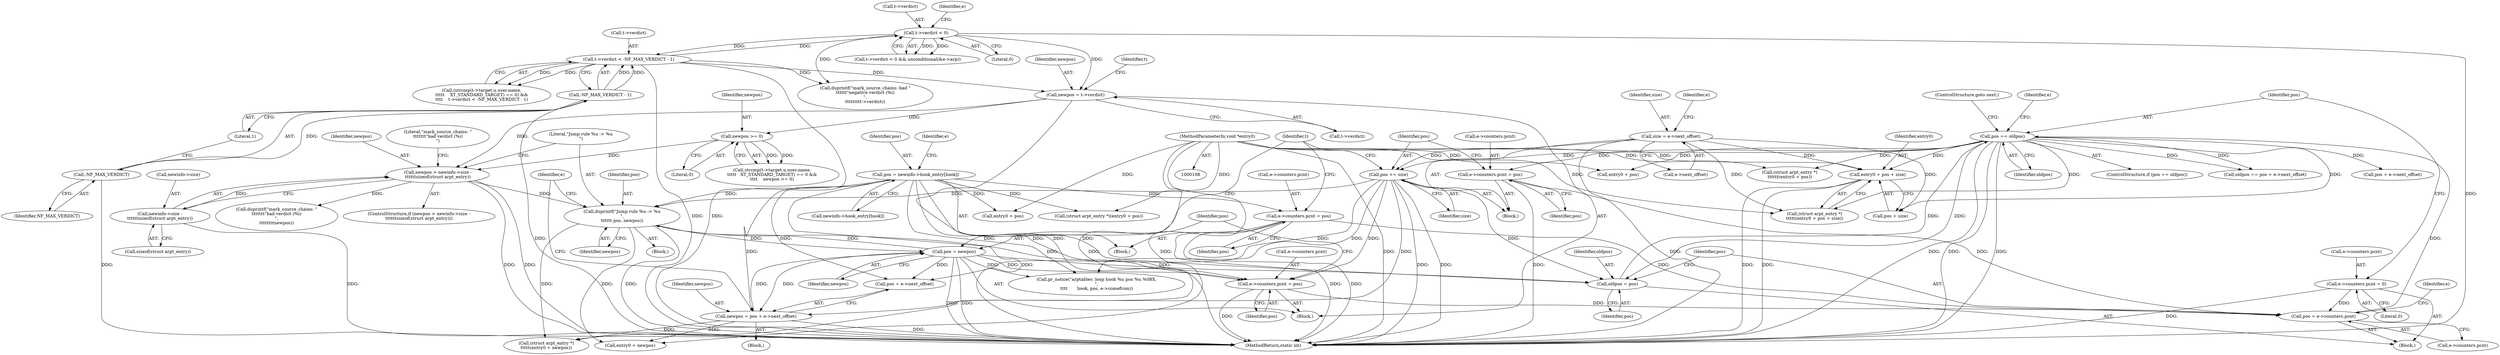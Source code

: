 digraph "0_linux_54d83fc74aa9ec72794373cb47432c5f7fb1a309_1@pointer" {
"1000326" [label="(Call,entry0 + pos + size)"];
"1000111" [label="(MethodParameterIn,void *entry0)"];
"1000299" [label="(Call,pos == oldpos)"];
"1000284" [label="(Call,pos = e->counters.pcnt)"];
"1000291" [label="(Call,e->counters.pcnt = 0)"];
"1000403" [label="(Call,e->counters.pcnt = pos)"];
"1000383" [label="(Call,duprintf(\"Jump rule %u -> %u\n\",\n\t\t\t\t\t\t pos, newpos))"];
"1000338" [label="(Call,pos += size)"];
"1000317" [label="(Call,size = e->next_offset)"];
"1000410" [label="(Call,pos = newpos)"];
"1000389" [label="(Call,newpos = pos + e->next_offset)"];
"1000125" [label="(Call,pos = newinfo->hook_entry[hook])"];
"1000369" [label="(Call,newpos > newinfo->size -\n\t\t\t\t\t\tsizeof(struct arpt_entry))"];
"1000364" [label="(Call,newpos >= 0)"];
"1000344" [label="(Call,newpos = t->verdict)"];
"1000227" [label="(Call,t->verdict < 0)"];
"1000256" [label="(Call,t->verdict < -NF_MAX_VERDICT - 1)"];
"1000260" [label="(Call,-NF_MAX_VERDICT - 1)"];
"1000261" [label="(Call,-NF_MAX_VERDICT)"];
"1000371" [label="(Call,newinfo->size -\n\t\t\t\t\t\tsizeof(struct arpt_entry))"];
"1000331" [label="(Call,e->counters.pcnt = pos)"];
"1000148" [label="(Call,e->counters.pcnt = pos)"];
"1000281" [label="(Call,oldpos = pos)"];
"1000412" [label="(Identifier,newpos)"];
"1000397" [label="(Identifier,e)"];
"1000228" [label="(Call,t->verdict)"];
"1000403" [label="(Call,e->counters.pcnt = pos)"];
"1000364" [label="(Call,newpos >= 0)"];
"1000260" [label="(Call,-NF_MAX_VERDICT - 1)"];
"1000298" [label="(ControlStructure,if (pos == oldpos))"];
"1000378" [label="(Call,duprintf(\"mark_source_chains: \"\n\t\t\t\t\t\t\t\"bad verdict (%i)\n\",\n\t\t\t\t\t\t\t\tnewpos))"];
"1000340" [label="(Identifier,size)"];
"1000326" [label="(Call,entry0 + pos + size)"];
"1000135" [label="(Call,(struct arpt_entry *)(entry0 + pos))"];
"1000307" [label="(Call,entry0 + pos)"];
"1000263" [label="(Literal,1)"];
"1000350" [label="(Call,strcmp(t->target.u.user.name,\n\t\t\t\t\t   XT_STANDARD_TARGET) == 0 &&\n\t\t\t\t    newpos >= 0)"];
"1000300" [label="(Identifier,pos)"];
"1000410" [label="(Call,pos = newpos)"];
"1000370" [label="(Identifier,newpos)"];
"1000319" [label="(Call,e->next_offset)"];
"1000226" [label="(Call,t->verdict < 0 && unconditional(&e->arp))"];
"1000134" [label="(Identifier,e)"];
"1000261" [label="(Call,-NF_MAX_VERDICT)"];
"1000282" [label="(Identifier,oldpos)"];
"1000125" [label="(Call,pos = newinfo->hook_entry[hook])"];
"1000368" [label="(ControlStructure,if (newpos > newinfo->size -\n\t\t\t\t\t\tsizeof(struct arpt_entry)))"];
"1000344" [label="(Call,newpos = t->verdict)"];
"1000291" [label="(Call,e->counters.pcnt = 0)"];
"1000148" [label="(Call,e->counters.pcnt = pos)"];
"1000285" [label="(Identifier,pos)"];
"1000238" [label="(Block,)"];
"1000384" [label="(Literal,\"Jump rule %u -> %u\n\")"];
"1000231" [label="(Literal,0)"];
"1000371" [label="(Call,newinfo->size -\n\t\t\t\t\t\tsizeof(struct arpt_entry))"];
"1000338" [label="(Call,pos += size)"];
"1000323" [label="(Identifier,e)"];
"1000365" [label="(Identifier,newpos)"];
"1000331" [label="(Call,e->counters.pcnt = pos)"];
"1000149" [label="(Call,e->counters.pcnt)"];
"1000286" [label="(Call,e->counters.pcnt)"];
"1000386" [label="(Identifier,newpos)"];
"1000379" [label="(Literal,\"mark_source_chains: \"\n\t\t\t\t\t\t\t\"bad verdict (%i)\n\")"];
"1000111" [label="(MethodParameterIn,void *entry0)"];
"1000310" [label="(Call,oldpos == pos + e->next_offset)"];
"1000400" [label="(Call,entry0 + newpos)"];
"1000388" [label="(Block,)"];
"1000375" [label="(Call,sizeof(struct arpt_entry))"];
"1000227" [label="(Call,t->verdict < 0)"];
"1000383" [label="(Call,duprintf(\"Jump rule %u -> %u\n\",\n\t\t\t\t\t\t pos, newpos))"];
"1000137" [label="(Call,entry0 + pos)"];
"1000317" [label="(Call,size = e->next_offset)"];
"1000367" [label="(Block,)"];
"1000159" [label="(Identifier,t)"];
"1000411" [label="(Identifier,pos)"];
"1000390" [label="(Identifier,newpos)"];
"1000265" [label="(Call,duprintf(\"mark_source_chains: bad \"\n\t\t\t\t\t\t\"negative verdict (%i)\n\",\n\t\t\t\t\t\t\t\tt->verdict))"];
"1000389" [label="(Call,newpos = pos + e->next_offset)"];
"1000127" [label="(Call,newinfo->hook_entry[hook])"];
"1000183" [label="(Call,pr_notice(\"arptables: loop hook %u pos %u %08X.\n\",\n\t\t\t\t       hook, pos, e->comefrom))"];
"1000283" [label="(Identifier,pos)"];
"1000409" [label="(Identifier,pos)"];
"1000328" [label="(Call,pos + size)"];
"1000256" [label="(Call,t->verdict < -NF_MAX_VERDICT - 1)"];
"1000357" [label="(Identifier,t)"];
"1000242" [label="(Call,(strcmp(t->target.u.user.name,\n\t\t\t\t\t    XT_STANDARD_TARGET) == 0) &&\n\t\t\t\t    t->verdict < -NF_MAX_VERDICT - 1)"];
"1000294" [label="(Identifier,e)"];
"1000235" [label="(Identifier,e)"];
"1000297" [label="(Literal,0)"];
"1000292" [label="(Call,e->counters.pcnt)"];
"1000345" [label="(Identifier,newpos)"];
"1000126" [label="(Identifier,pos)"];
"1000284" [label="(Call,pos = e->counters.pcnt)"];
"1000324" [label="(Call,(struct arpt_entry *)\n\t\t\t\t\t(entry0 + pos + size))"];
"1000262" [label="(Identifier,NF_MAX_VERDICT)"];
"1000339" [label="(Identifier,pos)"];
"1000154" [label="(Identifier,pos)"];
"1000273" [label="(Block,)"];
"1000342" [label="(Block,)"];
"1000312" [label="(Call,pos + e->next_offset)"];
"1000404" [label="(Call,e->counters.pcnt)"];
"1000369" [label="(Call,newpos > newinfo->size -\n\t\t\t\t\t\tsizeof(struct arpt_entry))"];
"1000366" [label="(Literal,0)"];
"1000302" [label="(ControlStructure,goto next;)"];
"1000305" [label="(Call,(struct arpt_entry *)\n\t\t\t\t\t\t(entry0 + pos))"];
"1000318" [label="(Identifier,size)"];
"1000419" [label="(MethodReturn,static int)"];
"1000304" [label="(Identifier,e)"];
"1000346" [label="(Call,t->verdict)"];
"1000257" [label="(Call,t->verdict)"];
"1000372" [label="(Call,newinfo->size)"];
"1000299" [label="(Call,pos == oldpos)"];
"1000398" [label="(Call,(struct arpt_entry *)\n\t\t\t\t\t(entry0 + newpos))"];
"1000281" [label="(Call,oldpos = pos)"];
"1000391" [label="(Call,pos + e->next_offset)"];
"1000301" [label="(Identifier,oldpos)"];
"1000385" [label="(Identifier,pos)"];
"1000123" [label="(Block,)"];
"1000337" [label="(Identifier,pos)"];
"1000332" [label="(Call,e->counters.pcnt)"];
"1000327" [label="(Identifier,entry0)"];
"1000326" -> "1000324"  [label="AST: "];
"1000326" -> "1000328"  [label="CFG: "];
"1000327" -> "1000326"  [label="AST: "];
"1000328" -> "1000326"  [label="AST: "];
"1000324" -> "1000326"  [label="CFG: "];
"1000326" -> "1000419"  [label="DDG: "];
"1000326" -> "1000419"  [label="DDG: "];
"1000111" -> "1000326"  [label="DDG: "];
"1000299" -> "1000326"  [label="DDG: "];
"1000317" -> "1000326"  [label="DDG: "];
"1000111" -> "1000108"  [label="AST: "];
"1000111" -> "1000419"  [label="DDG: "];
"1000111" -> "1000135"  [label="DDG: "];
"1000111" -> "1000137"  [label="DDG: "];
"1000111" -> "1000305"  [label="DDG: "];
"1000111" -> "1000307"  [label="DDG: "];
"1000111" -> "1000324"  [label="DDG: "];
"1000111" -> "1000398"  [label="DDG: "];
"1000111" -> "1000400"  [label="DDG: "];
"1000299" -> "1000298"  [label="AST: "];
"1000299" -> "1000301"  [label="CFG: "];
"1000300" -> "1000299"  [label="AST: "];
"1000301" -> "1000299"  [label="AST: "];
"1000302" -> "1000299"  [label="CFG: "];
"1000304" -> "1000299"  [label="CFG: "];
"1000299" -> "1000419"  [label="DDG: "];
"1000299" -> "1000419"  [label="DDG: "];
"1000299" -> "1000419"  [label="DDG: "];
"1000299" -> "1000281"  [label="DDG: "];
"1000284" -> "1000299"  [label="DDG: "];
"1000281" -> "1000299"  [label="DDG: "];
"1000299" -> "1000305"  [label="DDG: "];
"1000299" -> "1000307"  [label="DDG: "];
"1000299" -> "1000310"  [label="DDG: "];
"1000299" -> "1000310"  [label="DDG: "];
"1000299" -> "1000312"  [label="DDG: "];
"1000299" -> "1000324"  [label="DDG: "];
"1000299" -> "1000328"  [label="DDG: "];
"1000299" -> "1000331"  [label="DDG: "];
"1000299" -> "1000338"  [label="DDG: "];
"1000284" -> "1000273"  [label="AST: "];
"1000284" -> "1000286"  [label="CFG: "];
"1000285" -> "1000284"  [label="AST: "];
"1000286" -> "1000284"  [label="AST: "];
"1000294" -> "1000284"  [label="CFG: "];
"1000291" -> "1000284"  [label="DDG: "];
"1000403" -> "1000284"  [label="DDG: "];
"1000331" -> "1000284"  [label="DDG: "];
"1000148" -> "1000284"  [label="DDG: "];
"1000291" -> "1000273"  [label="AST: "];
"1000291" -> "1000297"  [label="CFG: "];
"1000292" -> "1000291"  [label="AST: "];
"1000297" -> "1000291"  [label="AST: "];
"1000300" -> "1000291"  [label="CFG: "];
"1000291" -> "1000419"  [label="DDG: "];
"1000403" -> "1000342"  [label="AST: "];
"1000403" -> "1000409"  [label="CFG: "];
"1000404" -> "1000403"  [label="AST: "];
"1000409" -> "1000403"  [label="AST: "];
"1000411" -> "1000403"  [label="CFG: "];
"1000403" -> "1000419"  [label="DDG: "];
"1000383" -> "1000403"  [label="DDG: "];
"1000338" -> "1000403"  [label="DDG: "];
"1000410" -> "1000403"  [label="DDG: "];
"1000125" -> "1000403"  [label="DDG: "];
"1000383" -> "1000367"  [label="AST: "];
"1000383" -> "1000386"  [label="CFG: "];
"1000384" -> "1000383"  [label="AST: "];
"1000385" -> "1000383"  [label="AST: "];
"1000386" -> "1000383"  [label="AST: "];
"1000397" -> "1000383"  [label="CFG: "];
"1000383" -> "1000419"  [label="DDG: "];
"1000338" -> "1000383"  [label="DDG: "];
"1000410" -> "1000383"  [label="DDG: "];
"1000125" -> "1000383"  [label="DDG: "];
"1000369" -> "1000383"  [label="DDG: "];
"1000383" -> "1000398"  [label="DDG: "];
"1000383" -> "1000400"  [label="DDG: "];
"1000383" -> "1000410"  [label="DDG: "];
"1000338" -> "1000238"  [label="AST: "];
"1000338" -> "1000340"  [label="CFG: "];
"1000339" -> "1000338"  [label="AST: "];
"1000340" -> "1000338"  [label="AST: "];
"1000159" -> "1000338"  [label="CFG: "];
"1000338" -> "1000419"  [label="DDG: "];
"1000338" -> "1000419"  [label="DDG: "];
"1000338" -> "1000183"  [label="DDG: "];
"1000338" -> "1000281"  [label="DDG: "];
"1000317" -> "1000338"  [label="DDG: "];
"1000338" -> "1000389"  [label="DDG: "];
"1000338" -> "1000391"  [label="DDG: "];
"1000317" -> "1000238"  [label="AST: "];
"1000317" -> "1000319"  [label="CFG: "];
"1000318" -> "1000317"  [label="AST: "];
"1000319" -> "1000317"  [label="AST: "];
"1000323" -> "1000317"  [label="CFG: "];
"1000317" -> "1000419"  [label="DDG: "];
"1000317" -> "1000324"  [label="DDG: "];
"1000317" -> "1000328"  [label="DDG: "];
"1000410" -> "1000342"  [label="AST: "];
"1000410" -> "1000412"  [label="CFG: "];
"1000411" -> "1000410"  [label="AST: "];
"1000412" -> "1000410"  [label="AST: "];
"1000159" -> "1000410"  [label="CFG: "];
"1000410" -> "1000419"  [label="DDG: "];
"1000410" -> "1000419"  [label="DDG: "];
"1000410" -> "1000183"  [label="DDG: "];
"1000410" -> "1000281"  [label="DDG: "];
"1000410" -> "1000389"  [label="DDG: "];
"1000410" -> "1000391"  [label="DDG: "];
"1000389" -> "1000410"  [label="DDG: "];
"1000389" -> "1000388"  [label="AST: "];
"1000389" -> "1000391"  [label="CFG: "];
"1000390" -> "1000389"  [label="AST: "];
"1000391" -> "1000389"  [label="AST: "];
"1000397" -> "1000389"  [label="CFG: "];
"1000389" -> "1000419"  [label="DDG: "];
"1000125" -> "1000389"  [label="DDG: "];
"1000389" -> "1000398"  [label="DDG: "];
"1000389" -> "1000400"  [label="DDG: "];
"1000125" -> "1000123"  [label="AST: "];
"1000125" -> "1000127"  [label="CFG: "];
"1000126" -> "1000125"  [label="AST: "];
"1000127" -> "1000125"  [label="AST: "];
"1000134" -> "1000125"  [label="CFG: "];
"1000125" -> "1000419"  [label="DDG: "];
"1000125" -> "1000135"  [label="DDG: "];
"1000125" -> "1000137"  [label="DDG: "];
"1000125" -> "1000148"  [label="DDG: "];
"1000125" -> "1000183"  [label="DDG: "];
"1000125" -> "1000281"  [label="DDG: "];
"1000125" -> "1000391"  [label="DDG: "];
"1000369" -> "1000368"  [label="AST: "];
"1000369" -> "1000371"  [label="CFG: "];
"1000370" -> "1000369"  [label="AST: "];
"1000371" -> "1000369"  [label="AST: "];
"1000379" -> "1000369"  [label="CFG: "];
"1000384" -> "1000369"  [label="CFG: "];
"1000369" -> "1000419"  [label="DDG: "];
"1000369" -> "1000419"  [label="DDG: "];
"1000364" -> "1000369"  [label="DDG: "];
"1000344" -> "1000369"  [label="DDG: "];
"1000371" -> "1000369"  [label="DDG: "];
"1000369" -> "1000378"  [label="DDG: "];
"1000364" -> "1000350"  [label="AST: "];
"1000364" -> "1000366"  [label="CFG: "];
"1000365" -> "1000364"  [label="AST: "];
"1000366" -> "1000364"  [label="AST: "];
"1000350" -> "1000364"  [label="CFG: "];
"1000364" -> "1000350"  [label="DDG: "];
"1000364" -> "1000350"  [label="DDG: "];
"1000344" -> "1000364"  [label="DDG: "];
"1000344" -> "1000342"  [label="AST: "];
"1000344" -> "1000346"  [label="CFG: "];
"1000345" -> "1000344"  [label="AST: "];
"1000346" -> "1000344"  [label="AST: "];
"1000357" -> "1000344"  [label="CFG: "];
"1000344" -> "1000419"  [label="DDG: "];
"1000227" -> "1000344"  [label="DDG: "];
"1000256" -> "1000344"  [label="DDG: "];
"1000227" -> "1000226"  [label="AST: "];
"1000227" -> "1000231"  [label="CFG: "];
"1000228" -> "1000227"  [label="AST: "];
"1000231" -> "1000227"  [label="AST: "];
"1000235" -> "1000227"  [label="CFG: "];
"1000226" -> "1000227"  [label="CFG: "];
"1000227" -> "1000419"  [label="DDG: "];
"1000227" -> "1000226"  [label="DDG: "];
"1000227" -> "1000226"  [label="DDG: "];
"1000256" -> "1000227"  [label="DDG: "];
"1000227" -> "1000256"  [label="DDG: "];
"1000227" -> "1000265"  [label="DDG: "];
"1000256" -> "1000242"  [label="AST: "];
"1000256" -> "1000260"  [label="CFG: "];
"1000257" -> "1000256"  [label="AST: "];
"1000260" -> "1000256"  [label="AST: "];
"1000242" -> "1000256"  [label="CFG: "];
"1000256" -> "1000419"  [label="DDG: "];
"1000256" -> "1000419"  [label="DDG: "];
"1000256" -> "1000242"  [label="DDG: "];
"1000256" -> "1000242"  [label="DDG: "];
"1000260" -> "1000256"  [label="DDG: "];
"1000260" -> "1000256"  [label="DDG: "];
"1000256" -> "1000265"  [label="DDG: "];
"1000260" -> "1000263"  [label="CFG: "];
"1000261" -> "1000260"  [label="AST: "];
"1000263" -> "1000260"  [label="AST: "];
"1000260" -> "1000419"  [label="DDG: "];
"1000261" -> "1000260"  [label="DDG: "];
"1000261" -> "1000262"  [label="CFG: "];
"1000262" -> "1000261"  [label="AST: "];
"1000263" -> "1000261"  [label="CFG: "];
"1000261" -> "1000419"  [label="DDG: "];
"1000371" -> "1000375"  [label="CFG: "];
"1000372" -> "1000371"  [label="AST: "];
"1000375" -> "1000371"  [label="AST: "];
"1000371" -> "1000419"  [label="DDG: "];
"1000331" -> "1000238"  [label="AST: "];
"1000331" -> "1000337"  [label="CFG: "];
"1000332" -> "1000331"  [label="AST: "];
"1000337" -> "1000331"  [label="AST: "];
"1000339" -> "1000331"  [label="CFG: "];
"1000331" -> "1000419"  [label="DDG: "];
"1000148" -> "1000123"  [label="AST: "];
"1000148" -> "1000154"  [label="CFG: "];
"1000149" -> "1000148"  [label="AST: "];
"1000154" -> "1000148"  [label="AST: "];
"1000159" -> "1000148"  [label="CFG: "];
"1000148" -> "1000419"  [label="DDG: "];
"1000148" -> "1000419"  [label="DDG: "];
"1000281" -> "1000273"  [label="AST: "];
"1000281" -> "1000283"  [label="CFG: "];
"1000282" -> "1000281"  [label="AST: "];
"1000283" -> "1000281"  [label="AST: "];
"1000285" -> "1000281"  [label="CFG: "];
}
